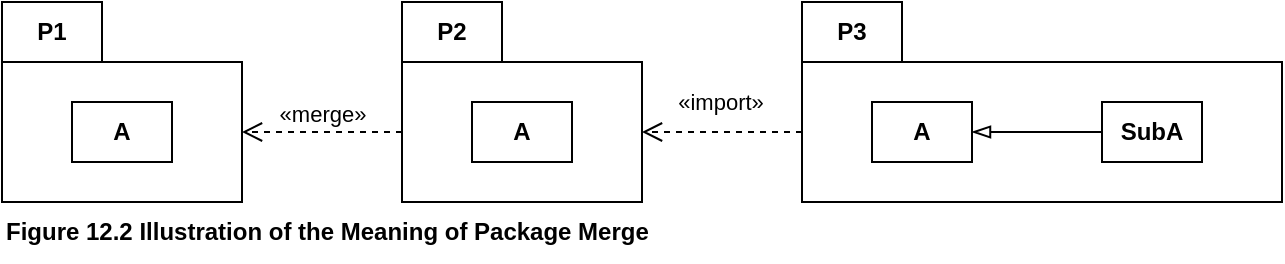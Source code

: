 <mxfile version="21.6.8" type="device" pages="7">
  <diagram name="12.2" id="hHgiHQd2AIpH9nzL_eUj">
    <mxGraphModel dx="880" dy="545" grid="1" gridSize="10" guides="1" tooltips="1" connect="1" arrows="1" fold="1" page="1" pageScale="1" pageWidth="1169" pageHeight="827" math="0" shadow="0">
      <root>
        <mxCell id="0" />
        <mxCell id="1" parent="0" />
        <mxCell id="3-TWVr6dcZsKVuEp-NB--1" value="P1" style="shape=folder;fontStyle=1;tabWidth=50;tabHeight=30;tabPosition=left;html=1;boundedLbl=1;labelInHeader=1;container=1;collapsible=0;recursiveResize=0;whiteSpace=wrap;" vertex="1" parent="1">
          <mxGeometry x="40" y="40" width="120" height="100" as="geometry" />
        </mxCell>
        <mxCell id="3-TWVr6dcZsKVuEp-NB--2" value="&lt;b&gt;A&lt;/b&gt;" style="html=1;whiteSpace=wrap;" vertex="1" parent="3-TWVr6dcZsKVuEp-NB--1">
          <mxGeometry width="50" height="30" relative="1" as="geometry">
            <mxPoint x="35" y="50" as="offset" />
          </mxGeometry>
        </mxCell>
        <mxCell id="3-TWVr6dcZsKVuEp-NB--3" value="P2" style="shape=folder;fontStyle=1;tabWidth=50;tabHeight=30;tabPosition=left;html=1;boundedLbl=1;labelInHeader=1;container=1;collapsible=0;recursiveResize=0;whiteSpace=wrap;" vertex="1" parent="1">
          <mxGeometry x="240" y="40" width="120" height="100" as="geometry" />
        </mxCell>
        <mxCell id="3-TWVr6dcZsKVuEp-NB--4" value="&lt;b&gt;A&lt;/b&gt;" style="html=1;whiteSpace=wrap;" vertex="1" parent="3-TWVr6dcZsKVuEp-NB--3">
          <mxGeometry width="50" height="30" relative="1" as="geometry">
            <mxPoint x="35" y="50" as="offset" />
          </mxGeometry>
        </mxCell>
        <mxCell id="3-TWVr6dcZsKVuEp-NB--5" value="«merge»" style="endArrow=open;startArrow=none;endFill=0;startFill=0;endSize=8;html=1;verticalAlign=bottom;dashed=1;labelBackgroundColor=none;rounded=0;entryX=0;entryY=0;entryDx=120;entryDy=65;entryPerimeter=0;exitX=0;exitY=0;exitDx=0;exitDy=65;exitPerimeter=0;" edge="1" parent="1" source="3-TWVr6dcZsKVuEp-NB--3" target="3-TWVr6dcZsKVuEp-NB--1">
          <mxGeometry width="160" relative="1" as="geometry">
            <mxPoint x="240" y="80" as="sourcePoint" />
            <mxPoint x="400" y="80" as="targetPoint" />
          </mxGeometry>
        </mxCell>
        <mxCell id="3-TWVr6dcZsKVuEp-NB--6" style="edgeStyle=orthogonalEdgeStyle;rounded=0;orthogonalLoop=1;jettySize=auto;html=1;exitX=0;exitY=0;exitDx=0;exitDy=65;exitPerimeter=0;entryX=0;entryY=0;entryDx=120;entryDy=65;entryPerimeter=0;labelBackgroundColor=none;endArrow=open;verticalAlign=bottom;startArrow=none;endFill=0;startFill=0;endSize=8;dashed=1;" edge="1" parent="1" source="3-TWVr6dcZsKVuEp-NB--8" target="3-TWVr6dcZsKVuEp-NB--3">
          <mxGeometry relative="1" as="geometry" />
        </mxCell>
        <mxCell id="3-TWVr6dcZsKVuEp-NB--7" value="«import»" style="edgeLabel;html=1;align=center;verticalAlign=middle;resizable=0;points=[];" vertex="1" connectable="0" parent="3-TWVr6dcZsKVuEp-NB--6">
          <mxGeometry x="-0.1" y="1" relative="1" as="geometry">
            <mxPoint x="-5" y="-16" as="offset" />
          </mxGeometry>
        </mxCell>
        <mxCell id="3-TWVr6dcZsKVuEp-NB--8" value="P3" style="shape=folder;fontStyle=1;tabWidth=50;tabHeight=30;tabPosition=left;html=1;boundedLbl=1;labelInHeader=1;container=1;collapsible=0;recursiveResize=0;whiteSpace=wrap;" vertex="1" parent="1">
          <mxGeometry x="440" y="40" width="240" height="100" as="geometry" />
        </mxCell>
        <mxCell id="3-TWVr6dcZsKVuEp-NB--9" value="&lt;b&gt;A&lt;/b&gt;" style="html=1;whiteSpace=wrap;" vertex="1" parent="3-TWVr6dcZsKVuEp-NB--8">
          <mxGeometry width="50" height="30" relative="1" as="geometry">
            <mxPoint x="35" y="50" as="offset" />
          </mxGeometry>
        </mxCell>
        <mxCell id="3-TWVr6dcZsKVuEp-NB--10" value="&lt;b&gt;SubA&lt;/b&gt;" style="html=1;whiteSpace=wrap;" vertex="1" parent="3-TWVr6dcZsKVuEp-NB--8">
          <mxGeometry width="50" height="30" relative="1" as="geometry">
            <mxPoint x="150" y="50" as="offset" />
          </mxGeometry>
        </mxCell>
        <mxCell id="3-TWVr6dcZsKVuEp-NB--11" style="edgeStyle=orthogonalEdgeStyle;rounded=0;orthogonalLoop=1;jettySize=auto;html=1;exitX=0;exitY=0.5;exitDx=0;exitDy=0;entryX=1;entryY=0.5;entryDx=0;entryDy=0;endArrow=blockThin;endFill=0;endSize=7;" edge="1" parent="1" source="3-TWVr6dcZsKVuEp-NB--10" target="3-TWVr6dcZsKVuEp-NB--9">
          <mxGeometry relative="1" as="geometry" />
        </mxCell>
        <mxCell id="3-TWVr6dcZsKVuEp-NB--12" value="&lt;span&gt;Figure 12.2 Illustration of the Meaning of Package Merge&lt;/span&gt;" style="text;html=1;align=left;verticalAlign=middle;resizable=0;points=[];autosize=1;strokeColor=none;fillColor=none;fontStyle=1" vertex="1" parent="1">
          <mxGeometry x="40" y="140" width="340" height="30" as="geometry" />
        </mxCell>
      </root>
    </mxGraphModel>
  </diagram>
  <diagram id="y17enu39GOCdyqhlr-ZZ" name="12.4">
    <mxGraphModel dx="880" dy="545" grid="1" gridSize="10" guides="1" tooltips="1" connect="1" arrows="1" fold="1" page="1" pageScale="1" pageWidth="1169" pageHeight="827" math="0" shadow="0">
      <root>
        <mxCell id="0" />
        <mxCell id="1" parent="0" />
        <mxCell id="UfU2foO1wUQ1DosMFcwQ-1" value="Target" style="shape=folder;fontStyle=1;spacingTop=10;tabWidth=40;tabHeight=14;tabPosition=left;html=1;whiteSpace=wrap;" vertex="1" parent="1">
          <mxGeometry width="80" height="50" as="geometry" />
        </mxCell>
        <mxCell id="UfU2foO1wUQ1DosMFcwQ-2" style="rounded=0;orthogonalLoop=1;jettySize=auto;html=1;entryX=0;entryY=0;entryDx=80;entryDy=32;entryPerimeter=0;dashed=1;exitX=0;exitY=0;exitDx=0;exitDy=32;exitPerimeter=0;" edge="1" parent="1" source="UfU2foO1wUQ1DosMFcwQ-4" target="UfU2foO1wUQ1DosMFcwQ-1">
          <mxGeometry relative="1" as="geometry" />
        </mxCell>
        <mxCell id="UfU2foO1wUQ1DosMFcwQ-3" value="«merge»" style="edgeLabel;html=1;align=center;verticalAlign=middle;resizable=0;points=[];" vertex="1" connectable="0" parent="UfU2foO1wUQ1DosMFcwQ-2">
          <mxGeometry x="0.025" y="2" relative="1" as="geometry">
            <mxPoint x="10" y="-20" as="offset" />
          </mxGeometry>
        </mxCell>
        <mxCell id="UfU2foO1wUQ1DosMFcwQ-4" value="Source" style="shape=folder;fontStyle=1;spacingTop=10;tabWidth=40;tabHeight=14;tabPosition=left;html=1;whiteSpace=wrap;" vertex="1" parent="1">
          <mxGeometry x="200" y="40" width="80" height="50" as="geometry" />
        </mxCell>
        <mxCell id="UfU2foO1wUQ1DosMFcwQ-5" value="&lt;span&gt;Figure 12.4 Notation for Package Merge&lt;/span&gt;" style="text;html=1;align=left;verticalAlign=middle;resizable=0;points=[];autosize=1;strokeColor=none;fillColor=none;fontStyle=1" vertex="1" parent="1">
          <mxGeometry y="90" width="250" height="30" as="geometry" />
        </mxCell>
      </root>
    </mxGraphModel>
  </diagram>
  <diagram id="f1ggnds_MVKpFVb-fmxB" name="12.5">
    <mxGraphModel dx="880" dy="545" grid="1" gridSize="10" guides="1" tooltips="1" connect="1" arrows="1" fold="1" page="1" pageScale="1" pageWidth="1169" pageHeight="827" math="0" shadow="0">
      <root>
        <mxCell id="0" />
        <mxCell id="1" parent="0" />
        <mxCell id="P6jTRHvAwwWjRajGx3Is-1" value="Types" style="shape=folder;fontStyle=1;spacingTop=10;tabWidth=40;tabHeight=14;tabPosition=left;html=1;whiteSpace=wrap;" vertex="1" parent="1">
          <mxGeometry y="20" width="80" height="60" as="geometry" />
        </mxCell>
        <mxCell id="P6jTRHvAwwWjRajGx3Is-2" value="Types" style="shape=folder;fontStyle=1;spacingTop=10;tabWidth=40;tabHeight=14;tabPosition=left;html=1;whiteSpace=wrap;" vertex="1" parent="1">
          <mxGeometry x="560" y="10" width="80" height="60" as="geometry" />
        </mxCell>
        <mxCell id="P6jTRHvAwwWjRajGx3Is-3" style="edgeStyle=orthogonalEdgeStyle;rounded=0;orthogonalLoop=1;jettySize=auto;html=1;exitX=0.5;exitY=0;exitDx=0;exitDy=0;entryX=0.5;entryY=1;entryDx=0;entryDy=0;entryPerimeter=0;endArrow=circlePlus;endFill=0;endSize=4;" edge="1" parent="1" source="P6jTRHvAwwWjRajGx3Is-4" target="P6jTRHvAwwWjRajGx3Is-2">
          <mxGeometry relative="1" as="geometry" />
        </mxCell>
        <mxCell id="P6jTRHvAwwWjRajGx3Is-4" value="&lt;b&gt;Shape&lt;/b&gt;" style="whiteSpace=wrap;html=1;" vertex="1" parent="1">
          <mxGeometry x="500" y="130" width="80" height="40" as="geometry" />
        </mxCell>
        <mxCell id="P6jTRHvAwwWjRajGx3Is-5" style="edgeStyle=orthogonalEdgeStyle;rounded=0;orthogonalLoop=1;jettySize=auto;html=1;exitX=0.5;exitY=0;exitDx=0;exitDy=0;endArrow=circlePlus;endFill=0;endSize=4;" edge="1" parent="1" source="P6jTRHvAwwWjRajGx3Is-6" target="P6jTRHvAwwWjRajGx3Is-2">
          <mxGeometry relative="1" as="geometry" />
        </mxCell>
        <mxCell id="P6jTRHvAwwWjRajGx3Is-6" value="&lt;b&gt;Point&lt;/b&gt;" style="whiteSpace=wrap;html=1;" vertex="1" parent="1">
          <mxGeometry x="620" y="130" width="80" height="40" as="geometry" />
        </mxCell>
        <mxCell id="P6jTRHvAwwWjRajGx3Is-7" value="Types&lt;br&gt;{url=http://www.abc.com/models/Types}" style="shape=folder;fontStyle=1;tabWidth=240;tabHeight=30;tabPosition=left;html=1;boundedLbl=1;labelInHeader=1;container=1;collapsible=0;recursiveResize=0;whiteSpace=wrap;" vertex="1" parent="1">
          <mxGeometry x="160" width="280" height="100" as="geometry" />
        </mxCell>
        <mxCell id="P6jTRHvAwwWjRajGx3Is-8" value="&lt;b&gt;Integer&lt;/b&gt;" style="html=1;whiteSpace=wrap;" vertex="1" parent="P6jTRHvAwwWjRajGx3Is-7">
          <mxGeometry width="60" height="30" relative="1" as="geometry">
            <mxPoint x="20" y="40" as="offset" />
          </mxGeometry>
        </mxCell>
        <mxCell id="P6jTRHvAwwWjRajGx3Is-9" value="&lt;b&gt;Time&lt;/b&gt;" style="html=1;whiteSpace=wrap;" vertex="1" parent="P6jTRHvAwwWjRajGx3Is-7">
          <mxGeometry width="50" height="30" relative="1" as="geometry">
            <mxPoint x="200" y="60" as="offset" />
          </mxGeometry>
        </mxCell>
        <mxCell id="P6jTRHvAwwWjRajGx3Is-10" value="&lt;b&gt;Figure 12.5 Examples of a Package with Members&lt;/b&gt;" style="text;html=1;align=left;verticalAlign=middle;resizable=0;points=[];autosize=1;strokeColor=none;fillColor=none;" vertex="1" parent="1">
          <mxGeometry y="170" width="310" height="30" as="geometry" />
        </mxCell>
      </root>
    </mxGraphModel>
  </diagram>
  <diagram id="vxHWTVL__HDU3aFXCOiE" name="12.6">
    <mxGraphModel dx="880" dy="545" grid="1" gridSize="10" guides="1" tooltips="1" connect="1" arrows="1" fold="1" page="1" pageScale="1" pageWidth="1169" pageHeight="827" math="0" shadow="0">
      <root>
        <mxCell id="0" />
        <mxCell id="1" parent="0" />
        <mxCell id="Cmfkf_pPAO8rMj9OgB_W-1" style="rounded=0;orthogonalLoop=1;jettySize=auto;html=1;exitX=0;exitY=0;exitDx=120;exitDy=30;exitPerimeter=0;entryX=0.75;entryY=1;entryDx=0;entryDy=0;entryPerimeter=0;labelBackgroundColor=none;endArrow=open;verticalAlign=bottom;startArrow=none;endFill=0;startFill=0;endSize=8;dashed=1;" edge="1" parent="1" source="Cmfkf_pPAO8rMj9OgB_W-3" target="Cmfkf_pPAO8rMj9OgB_W-10">
          <mxGeometry relative="1" as="geometry" />
        </mxCell>
        <mxCell id="Cmfkf_pPAO8rMj9OgB_W-2" value="«merge»" style="edgeLabel;html=1;align=center;verticalAlign=middle;resizable=0;points=[];" vertex="1" connectable="0" parent="Cmfkf_pPAO8rMj9OgB_W-1">
          <mxGeometry x="-0.56" y="-1" relative="1" as="geometry">
            <mxPoint x="26" y="11" as="offset" />
          </mxGeometry>
        </mxCell>
        <mxCell id="Cmfkf_pPAO8rMj9OgB_W-3" value="S" style="shape=folder;fontStyle=1;tabWidth=50;tabHeight=30;tabPosition=left;html=1;boundedLbl=1;labelInHeader=1;container=1;collapsible=0;recursiveResize=0;whiteSpace=wrap;" vertex="1" parent="1">
          <mxGeometry x="191" y="170" width="190" height="160" as="geometry" />
        </mxCell>
        <mxCell id="Cmfkf_pPAO8rMj9OgB_W-4" value="&lt;b&gt;D&lt;/b&gt;" style="html=1;whiteSpace=wrap;" vertex="1" parent="Cmfkf_pPAO8rMj9OgB_W-3">
          <mxGeometry width="50" height="30" relative="1" as="geometry">
            <mxPoint x="20" y="40" as="offset" />
          </mxGeometry>
        </mxCell>
        <mxCell id="Cmfkf_pPAO8rMj9OgB_W-5" value="P" style="shape=folder;fontStyle=1;tabWidth=50;tabHeight=30;tabPosition=left;html=1;boundedLbl=1;labelInHeader=1;container=1;collapsible=0;recursiveResize=0;whiteSpace=wrap;" vertex="1" parent="1">
          <mxGeometry x="41" y="10" width="110" height="190" as="geometry" />
        </mxCell>
        <mxCell id="Cmfkf_pPAO8rMj9OgB_W-6" value="&lt;b&gt;A&lt;/b&gt;" style="html=1;whiteSpace=wrap;" vertex="1" parent="Cmfkf_pPAO8rMj9OgB_W-5">
          <mxGeometry width="50" height="30" relative="1" as="geometry">
            <mxPoint x="30" y="40" as="offset" />
          </mxGeometry>
        </mxCell>
        <mxCell id="Cmfkf_pPAO8rMj9OgB_W-7" value="&lt;b&gt;B&lt;/b&gt;" style="html=1;whiteSpace=wrap;" vertex="1" parent="Cmfkf_pPAO8rMj9OgB_W-5">
          <mxGeometry width="50" height="30" relative="1" as="geometry">
            <mxPoint x="30" y="145" as="offset" />
          </mxGeometry>
        </mxCell>
        <mxCell id="Cmfkf_pPAO8rMj9OgB_W-9" style="edgeStyle=orthogonalEdgeStyle;rounded=0;orthogonalLoop=1;jettySize=auto;html=1;entryX=0.5;entryY=1;entryDx=0;entryDy=0;endArrow=blockThin;endFill=0;endSize=12;" edge="1" parent="1" source="Cmfkf_pPAO8rMj9OgB_W-7" target="Cmfkf_pPAO8rMj9OgB_W-6">
          <mxGeometry relative="1" as="geometry" />
        </mxCell>
        <mxCell id="Cmfkf_pPAO8rMj9OgB_W-10" value="Q" style="shape=folder;fontStyle=1;tabWidth=50;tabHeight=30;tabPosition=left;html=1;boundedLbl=1;labelInHeader=1;container=1;collapsible=0;recursiveResize=0;whiteSpace=wrap;" vertex="1" parent="1">
          <mxGeometry x="191" y="10" width="190" height="80" as="geometry" />
        </mxCell>
        <mxCell id="Cmfkf_pPAO8rMj9OgB_W-11" value="&lt;b&gt;A&lt;/b&gt;" style="html=1;whiteSpace=wrap;" vertex="1" parent="Cmfkf_pPAO8rMj9OgB_W-10">
          <mxGeometry width="50" height="30" relative="1" as="geometry">
            <mxPoint x="20" y="40" as="offset" />
          </mxGeometry>
        </mxCell>
        <mxCell id="Cmfkf_pPAO8rMj9OgB_W-12" value="&lt;b&gt;C&lt;/b&gt;" style="html=1;whiteSpace=wrap;" vertex="1" parent="Cmfkf_pPAO8rMj9OgB_W-10">
          <mxGeometry width="50" height="30" relative="1" as="geometry">
            <mxPoint x="120" y="40" as="offset" />
          </mxGeometry>
        </mxCell>
        <mxCell id="Cmfkf_pPAO8rMj9OgB_W-13" value="&lt;b&gt;A&lt;/b&gt;" style="html=1;whiteSpace=wrap;" vertex="1" parent="Cmfkf_pPAO8rMj9OgB_W-10">
          <mxGeometry width="50" height="30" relative="1" as="geometry">
            <mxPoint x="20" y="280" as="offset" />
          </mxGeometry>
        </mxCell>
        <mxCell id="Cmfkf_pPAO8rMj9OgB_W-14" value="&lt;b&gt;C&lt;/b&gt;" style="html=1;whiteSpace=wrap;" vertex="1" parent="Cmfkf_pPAO8rMj9OgB_W-10">
          <mxGeometry width="50" height="30" relative="1" as="geometry">
            <mxPoint x="120" y="280" as="offset" />
          </mxGeometry>
        </mxCell>
        <mxCell id="Cmfkf_pPAO8rMj9OgB_W-8" style="edgeStyle=orthogonalEdgeStyle;rounded=0;orthogonalLoop=1;jettySize=auto;html=1;exitX=1;exitY=0.5;exitDx=0;exitDy=0;entryX=0;entryY=0.5;entryDx=0;entryDy=0;endArrow=none;endFill=0;" edge="1" parent="Cmfkf_pPAO8rMj9OgB_W-10" source="Cmfkf_pPAO8rMj9OgB_W-13" target="Cmfkf_pPAO8rMj9OgB_W-14">
          <mxGeometry relative="1" as="geometry" />
        </mxCell>
        <mxCell id="Cmfkf_pPAO8rMj9OgB_W-15" style="edgeStyle=orthogonalEdgeStyle;rounded=0;orthogonalLoop=1;jettySize=auto;html=1;exitX=1;exitY=0.5;exitDx=0;exitDy=0;entryX=0;entryY=0.5;entryDx=0;entryDy=0;endArrow=none;endFill=0;" edge="1" parent="1" source="Cmfkf_pPAO8rMj9OgB_W-11" target="Cmfkf_pPAO8rMj9OgB_W-12">
          <mxGeometry relative="1" as="geometry" />
        </mxCell>
        <mxCell id="Cmfkf_pPAO8rMj9OgB_W-16" style="rounded=0;orthogonalLoop=1;jettySize=auto;html=1;exitX=0;exitY=0;exitDx=80;exitDy=30;exitPerimeter=0;entryX=0.5;entryY=1;entryDx=0;entryDy=0;entryPerimeter=0;endArrow=open;startArrow=none;endFill=0;startFill=0;endSize=8;verticalAlign=bottom;dashed=1;labelBackgroundColor=none;" edge="1" parent="1" source="Cmfkf_pPAO8rMj9OgB_W-20" target="Cmfkf_pPAO8rMj9OgB_W-5">
          <mxGeometry relative="1" as="geometry" />
        </mxCell>
        <mxCell id="Cmfkf_pPAO8rMj9OgB_W-17" value="«merge»" style="edgeLabel;html=1;align=center;verticalAlign=middle;resizable=0;points=[];" vertex="1" connectable="0" parent="Cmfkf_pPAO8rMj9OgB_W-16">
          <mxGeometry x="0.154" y="1" relative="1" as="geometry">
            <mxPoint x="-30" as="offset" />
          </mxGeometry>
        </mxCell>
        <mxCell id="Cmfkf_pPAO8rMj9OgB_W-18" style="rounded=0;orthogonalLoop=1;jettySize=auto;html=1;exitX=0;exitY=0;exitDx=80;exitDy=30;exitPerimeter=0;entryX=0.25;entryY=1;entryDx=0;entryDy=0;entryPerimeter=0;labelBackgroundColor=none;endArrow=open;verticalAlign=bottom;startArrow=none;endFill=0;startFill=0;endSize=8;dashed=1;" edge="1" parent="1" source="Cmfkf_pPAO8rMj9OgB_W-20" target="Cmfkf_pPAO8rMj9OgB_W-10">
          <mxGeometry relative="1" as="geometry" />
        </mxCell>
        <mxCell id="Cmfkf_pPAO8rMj9OgB_W-19" value="«merge»" style="edgeLabel;html=1;align=center;verticalAlign=middle;resizable=0;points=[];" vertex="1" connectable="0" parent="Cmfkf_pPAO8rMj9OgB_W-18">
          <mxGeometry x="0.632" relative="1" as="geometry">
            <mxPoint x="-30" as="offset" />
          </mxGeometry>
        </mxCell>
        <mxCell id="Cmfkf_pPAO8rMj9OgB_W-20" value="R" style="shape=folder;fontStyle=1;tabWidth=50;tabHeight=30;tabPosition=left;html=1;boundedLbl=1;labelInHeader=1;container=1;collapsible=0;recursiveResize=0;whiteSpace=wrap;" vertex="1" parent="1">
          <mxGeometry x="41" y="250" width="110" height="80" as="geometry" />
        </mxCell>
        <mxCell id="Cmfkf_pPAO8rMj9OgB_W-21" value="&lt;b&gt;A&lt;/b&gt;" style="html=1;whiteSpace=wrap;" vertex="1" parent="Cmfkf_pPAO8rMj9OgB_W-20">
          <mxGeometry width="50" height="30" relative="1" as="geometry">
            <mxPoint x="30" y="40" as="offset" />
          </mxGeometry>
        </mxCell>
        <mxCell id="Cmfkf_pPAO8rMj9OgB_W-22" style="edgeStyle=orthogonalEdgeStyle;rounded=0;orthogonalLoop=1;jettySize=auto;html=1;exitX=0.5;exitY=0;exitDx=0;exitDy=0;entryX=0.5;entryY=1;entryDx=0;entryDy=0;endArrow=blockThin;endFill=0;endSize=12;" edge="1" parent="1" source="Cmfkf_pPAO8rMj9OgB_W-13" target="Cmfkf_pPAO8rMj9OgB_W-4">
          <mxGeometry relative="1" as="geometry" />
        </mxCell>
        <mxCell id="Cmfkf_pPAO8rMj9OgB_W-23" value="&lt;b&gt;Figure 12.6 Simple Example of Package Merge&lt;/b&gt;" style="text;html=1;align=left;verticalAlign=middle;resizable=0;points=[];autosize=1;strokeColor=none;fillColor=none;" vertex="1" parent="1">
          <mxGeometry x="41" y="330" width="290" height="30" as="geometry" />
        </mxCell>
      </root>
    </mxGraphModel>
  </diagram>
  <diagram id="9KbjBThLFpSfIffjiRam" name="12.8">
    <mxGraphModel dx="880" dy="545" grid="1" gridSize="10" guides="1" tooltips="1" connect="1" arrows="1" fold="1" page="1" pageScale="1" pageWidth="1169" pageHeight="827" math="0" shadow="0">
      <root>
        <mxCell id="0" />
        <mxCell id="1" parent="0" />
        <mxCell id="TwOtpEMIa7Dd6c-VsLTn-1" value="R" style="shape=folder;fontStyle=1;tabWidth=60;tabHeight=20;tabPosition=left;html=1;boundedLbl=1;whiteSpace=wrap;" vertex="1" parent="1">
          <mxGeometry width="120" height="80" as="geometry" />
        </mxCell>
        <mxCell id="TwOtpEMIa7Dd6c-VsLTn-2" value="S" style="shape=folder;fontStyle=1;tabWidth=60;tabHeight=20;tabPosition=left;html=1;boundedLbl=1;whiteSpace=wrap;" vertex="1" parent="1">
          <mxGeometry x="10" y="140" width="120" height="80" as="geometry" />
        </mxCell>
        <mxCell id="TwOtpEMIa7Dd6c-VsLTn-3" style="rounded=0;orthogonalLoop=1;jettySize=auto;html=1;entryX=0;entryY=0;entryDx=120;entryDy=65;entryPerimeter=0;exitX=0;exitY=0;exitDx=0;exitDy=35;exitPerimeter=0;endArrow=open;startArrow=none;endFill=0;startFill=0;endSize=8;verticalAlign=bottom;dashed=1;labelBackgroundColor=none;" edge="1" parent="1" source="TwOtpEMIa7Dd6c-VsLTn-7" target="TwOtpEMIa7Dd6c-VsLTn-1">
          <mxGeometry relative="1" as="geometry" />
        </mxCell>
        <mxCell id="TwOtpEMIa7Dd6c-VsLTn-4" value="«merge»" style="edgeLabel;html=1;align=center;verticalAlign=middle;resizable=0;points=[];" vertex="1" connectable="0" parent="TwOtpEMIa7Dd6c-VsLTn-3">
          <mxGeometry x="0.442" y="-3" relative="1" as="geometry">
            <mxPoint x="45" y="-2" as="offset" />
          </mxGeometry>
        </mxCell>
        <mxCell id="TwOtpEMIa7Dd6c-VsLTn-5" style="rounded=0;orthogonalLoop=1;jettySize=auto;html=1;exitX=0;exitY=0;exitDx=0;exitDy=65;exitPerimeter=0;entryX=0;entryY=0;entryDx=120;entryDy=50;entryPerimeter=0;labelBackgroundColor=none;endArrow=open;verticalAlign=bottom;startArrow=none;endFill=0;startFill=0;endSize=8;dashed=1;" edge="1" parent="1" source="TwOtpEMIa7Dd6c-VsLTn-7" target="TwOtpEMIa7Dd6c-VsLTn-2">
          <mxGeometry relative="1" as="geometry" />
        </mxCell>
        <mxCell id="TwOtpEMIa7Dd6c-VsLTn-6" value="«merge»" style="edgeLabel;html=1;align=center;verticalAlign=middle;resizable=0;points=[];fontSize=11;fontFamily=Helvetica;fontColor=default;" vertex="1" connectable="0" parent="TwOtpEMIa7Dd6c-VsLTn-5">
          <mxGeometry x="0.027" y="2" relative="1" as="geometry">
            <mxPoint x="10" y="10" as="offset" />
          </mxGeometry>
        </mxCell>
        <mxCell id="TwOtpEMIa7Dd6c-VsLTn-7" value="T" style="shape=folder;fontStyle=1;tabWidth=60;tabHeight=20;tabPosition=left;html=1;boundedLbl=1;whiteSpace=wrap;" vertex="1" parent="1">
          <mxGeometry x="240" y="100" width="120" height="80" as="geometry" />
        </mxCell>
        <mxCell id="TwOtpEMIa7Dd6c-VsLTn-8" value="&lt;b&gt;Figure 12.8 Introducing Additional Package Merges&lt;/b&gt;" style="text;html=1;align=left;verticalAlign=middle;resizable=0;points=[];autosize=1;strokeColor=none;fillColor=none;fontSize=11;fontFamily=Helvetica;fontColor=default;" vertex="1" parent="1">
          <mxGeometry y="220" width="290" height="30" as="geometry" />
        </mxCell>
      </root>
    </mxGraphModel>
  </diagram>
  <diagram id="xAdDrFNNXK0w5N7ZEG43" name="12.10">
    <mxGraphModel dx="880" dy="545" grid="1" gridSize="10" guides="1" tooltips="1" connect="1" arrows="1" fold="1" page="1" pageScale="1" pageWidth="1169" pageHeight="827" math="0" shadow="0">
      <root>
        <mxCell id="0" />
        <mxCell id="1" parent="0" />
        <mxCell id="eWqc-seD739olZAIVL7B-1" style="edgeStyle=none;shape=connector;rounded=0;orthogonalLoop=1;jettySize=auto;html=1;dashed=1;labelBackgroundColor=none;strokeColor=default;fontFamily=Helvetica;fontSize=11;fontColor=default;startArrow=none;startFill=0;endArrow=open;endFill=0;endSize=8;" edge="1" parent="1" source="eWqc-seD739olZAIVL7B-2" target="eWqc-seD739olZAIVL7B-4">
          <mxGeometry relative="1" as="geometry" />
        </mxCell>
        <mxCell id="eWqc-seD739olZAIVL7B-2" value="Client tier" style="shape=folder;fontStyle=1;tabWidth=30;tabHeight=20;tabPosition=left;html=1;boundedLbl=1;folderSymbol=triangle;whiteSpace=wrap;fontFamily=Helvetica;fontSize=11;fontColor=default;" vertex="1" parent="1">
          <mxGeometry width="120" height="80" as="geometry" />
        </mxCell>
        <mxCell id="eWqc-seD739olZAIVL7B-3" style="edgeStyle=none;shape=connector;rounded=0;orthogonalLoop=1;jettySize=auto;html=1;dashed=1;labelBackgroundColor=none;strokeColor=default;fontFamily=Helvetica;fontSize=11;fontColor=default;startArrow=none;startFill=0;endArrow=open;endFill=0;endSize=8;" edge="1" parent="1" source="eWqc-seD739olZAIVL7B-4" target="eWqc-seD739olZAIVL7B-5">
          <mxGeometry relative="1" as="geometry" />
        </mxCell>
        <mxCell id="eWqc-seD739olZAIVL7B-4" value="Business tier" style="shape=folder;fontStyle=1;tabWidth=30;tabHeight=20;tabPosition=left;html=1;boundedLbl=1;folderSymbol=triangle;whiteSpace=wrap;fontFamily=Helvetica;fontSize=11;fontColor=default;" vertex="1" parent="1">
          <mxGeometry x="200" width="120" height="80" as="geometry" />
        </mxCell>
        <mxCell id="eWqc-seD739olZAIVL7B-5" value="Data tier" style="shape=folder;fontStyle=1;tabWidth=30;tabHeight=20;tabPosition=left;html=1;boundedLbl=1;folderSymbol=triangle;whiteSpace=wrap;fontFamily=Helvetica;fontSize=11;fontColor=default;" vertex="1" parent="1">
          <mxGeometry x="400" width="120" height="80" as="geometry" />
        </mxCell>
        <mxCell id="eWqc-seD739olZAIVL7B-6" value="&lt;b&gt;Figure 12.10 Three Models Representing Parts of a System&lt;/b&gt;" style="text;html=1;align=left;verticalAlign=middle;resizable=0;points=[];autosize=1;strokeColor=none;fillColor=none;fontSize=11;fontFamily=Helvetica;fontColor=default;" vertex="1" parent="1">
          <mxGeometry y="80" width="330" height="30" as="geometry" />
        </mxCell>
      </root>
    </mxGraphModel>
  </diagram>
  <diagram id="wFJtoBzV3pLr9S4ngLHB" name="12.11">
    <mxGraphModel dx="880" dy="545" grid="1" gridSize="10" guides="1" tooltips="1" connect="1" arrows="1" fold="1" page="1" pageScale="1" pageWidth="1169" pageHeight="827" math="0" shadow="0">
      <root>
        <mxCell id="0" />
        <mxCell id="1" parent="0" />
        <mxCell id="bJxj-uqQRr3ph6zcMe3n-1" value="&lt;span style=&quot;font-weight: normal;&quot;&gt;«model»&lt;br&gt;OrderEntry&lt;/span&gt;" style="shape=folder;fontStyle=1;tabWidth=110;tabHeight=30;tabPosition=left;html=1;boundedLbl=1;labelInHeader=1;container=1;collapsible=0;whiteSpace=wrap;fontFamily=Helvetica;fontSize=11;fontColor=default;" vertex="1" parent="1">
          <mxGeometry x="40" y="10" width="360" height="170" as="geometry" />
        </mxCell>
        <mxCell id="bJxj-uqQRr3ph6zcMe3n-2" value="" style="html=1;strokeColor=none;resizeWidth=1;resizeHeight=1;fillColor=none;part=1;connectable=0;allowArrows=0;deletable=0;whiteSpace=wrap;fontFamily=Helvetica;fontSize=11;fontColor=default;" vertex="1" parent="bJxj-uqQRr3ph6zcMe3n-1">
          <mxGeometry width="360" height="149.6" relative="1" as="geometry">
            <mxPoint y="30" as="offset" />
          </mxGeometry>
        </mxCell>
        <mxCell id="bJxj-uqQRr3ph6zcMe3n-3" value="&lt;span style=&quot;font-weight: normal;&quot;&gt;Analysis&lt;br&gt;Model&lt;/span&gt;" style="shape=folder;fontStyle=1;tabWidth=40;tabHeight=20;tabPosition=left;html=1;boundedLbl=1;folderSymbol=triangle;whiteSpace=wrap;fontFamily=Helvetica;fontSize=11;fontColor=default;" vertex="1" parent="bJxj-uqQRr3ph6zcMe3n-1">
          <mxGeometry x="20" y="50" width="120" height="90" as="geometry" />
        </mxCell>
        <mxCell id="bJxj-uqQRr3ph6zcMe3n-4" value="&lt;span style=&quot;font-weight: normal;&quot;&gt;Design&lt;br&gt;Model&lt;/span&gt;" style="shape=folder;fontStyle=1;tabWidth=40;tabHeight=20;tabPosition=left;html=1;boundedLbl=1;folderSymbol=triangle;whiteSpace=wrap;fontFamily=Helvetica;fontSize=11;fontColor=default;" vertex="1" parent="bJxj-uqQRr3ph6zcMe3n-1">
          <mxGeometry x="220" y="50" width="120" height="90" as="geometry" />
        </mxCell>
        <mxCell id="bJxj-uqQRr3ph6zcMe3n-5" value="&lt;b&gt;Figure 12.11 Two Views of One System Collected in a Container Model&lt;/b&gt;" style="text;html=1;align=left;verticalAlign=middle;resizable=0;points=[];autosize=1;strokeColor=none;fillColor=none;fontSize=11;fontFamily=Helvetica;fontColor=default;" vertex="1" parent="1">
          <mxGeometry x="40" y="180" width="390" height="30" as="geometry" />
        </mxCell>
      </root>
    </mxGraphModel>
  </diagram>
</mxfile>
